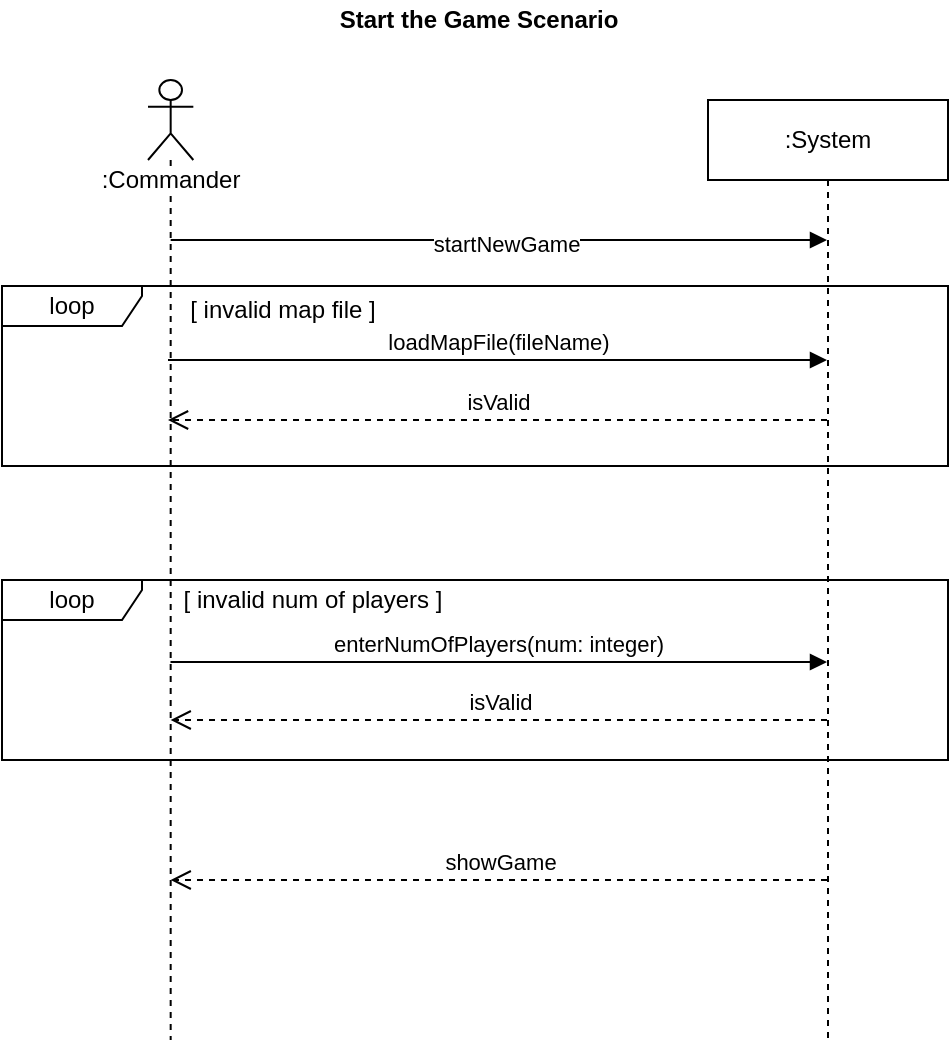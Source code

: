 <mxfile version="18.1.1" type="github" pages="2">
  <diagram id="kgpKYQtTHZ0yAKxKKP6v" name="Start_the_Game">
    <mxGraphModel dx="697" dy="902" grid="1" gridSize="10" guides="1" tooltips="1" connect="1" arrows="1" fold="1" page="1" pageScale="1" pageWidth="850" pageHeight="1100" math="0" shadow="0">
      <root>
        <mxCell id="0" />
        <mxCell id="1" parent="0" />
        <mxCell id="jZU1QylxXE7mo_XxP9E7-12" value="loop" style="shape=umlFrame;whiteSpace=wrap;html=1;labelBackgroundColor=#FFFFFF;width=70;height=20;" vertex="1" parent="1">
          <mxGeometry x="37" y="263" width="473" height="90" as="geometry" />
        </mxCell>
        <mxCell id="jZU1QylxXE7mo_XxP9E7-3" value="&lt;span style=&quot;background-color: rgb(255, 255, 255);&quot;&gt;:Commander&lt;/span&gt;" style="shape=umlLifeline;participant=umlActor;perimeter=lifelinePerimeter;whiteSpace=wrap;html=1;container=1;collapsible=0;recursiveResize=0;verticalAlign=top;spacingTop=36;outlineConnect=0;" vertex="1" parent="1">
          <mxGeometry x="110" y="160" width="22.67" height="480" as="geometry" />
        </mxCell>
        <mxCell id="jZU1QylxXE7mo_XxP9E7-4" value=":System" style="shape=umlLifeline;perimeter=lifelinePerimeter;whiteSpace=wrap;html=1;container=1;collapsible=0;recursiveResize=0;outlineConnect=0;labelBackgroundColor=#FFFFFF;" vertex="1" parent="1">
          <mxGeometry x="390" y="170" width="120" height="470" as="geometry" />
        </mxCell>
        <mxCell id="jZU1QylxXE7mo_XxP9E7-5" value="Start the Game Scenario" style="text;html=1;resizable=0;autosize=1;align=center;verticalAlign=middle;points=[];fillColor=none;strokeColor=none;rounded=0;labelBackgroundColor=#FFFFFF;fontStyle=1" vertex="1" parent="1">
          <mxGeometry x="200" y="120" width="150" height="20" as="geometry" />
        </mxCell>
        <mxCell id="jZU1QylxXE7mo_XxP9E7-6" value="" style="html=1;verticalAlign=bottom;labelBackgroundColor=none;endArrow=block;endFill=1;rounded=0;" edge="1" parent="1" source="jZU1QylxXE7mo_XxP9E7-3" target="jZU1QylxXE7mo_XxP9E7-4">
          <mxGeometry width="160" relative="1" as="geometry">
            <mxPoint x="160" y="290" as="sourcePoint" />
            <mxPoint x="320" y="290" as="targetPoint" />
            <Array as="points">
              <mxPoint x="330" y="240" />
            </Array>
          </mxGeometry>
        </mxCell>
        <mxCell id="jZU1QylxXE7mo_XxP9E7-7" value="startNewGame" style="edgeLabel;html=1;align=center;verticalAlign=middle;resizable=0;points=[];" vertex="1" connectable="0" parent="jZU1QylxXE7mo_XxP9E7-6">
          <mxGeometry x="0.02" y="-2" relative="1" as="geometry">
            <mxPoint as="offset" />
          </mxGeometry>
        </mxCell>
        <mxCell id="jZU1QylxXE7mo_XxP9E7-16" value="loadMapFile(fileName)" style="html=1;verticalAlign=bottom;endArrow=block;rounded=0;" edge="1" target="jZU1QylxXE7mo_XxP9E7-4" parent="1">
          <mxGeometry relative="1" as="geometry">
            <mxPoint x="120" y="300" as="sourcePoint" />
            <mxPoint x="439.5" y="300" as="targetPoint" />
          </mxGeometry>
        </mxCell>
        <mxCell id="jZU1QylxXE7mo_XxP9E7-17" value="isValid" style="html=1;verticalAlign=bottom;endArrow=open;dashed=1;endSize=8;rounded=0;" edge="1" source="jZU1QylxXE7mo_XxP9E7-4" parent="1">
          <mxGeometry relative="1" as="geometry">
            <mxPoint x="120" y="330" as="targetPoint" />
            <mxPoint x="439.5" y="330" as="sourcePoint" />
          </mxGeometry>
        </mxCell>
        <mxCell id="jZU1QylxXE7mo_XxP9E7-19" value="loop" style="shape=umlFrame;whiteSpace=wrap;html=1;labelBackgroundColor=#FFFFFF;width=70;height=20;" vertex="1" parent="1">
          <mxGeometry x="37" y="410" width="473" height="90" as="geometry" />
        </mxCell>
        <mxCell id="jZU1QylxXE7mo_XxP9E7-18" value="[ invalid map file ]" style="text;html=1;resizable=0;autosize=1;align=center;verticalAlign=middle;points=[];fillColor=none;strokeColor=none;rounded=0;labelBackgroundColor=#FFFFFF;" vertex="1" parent="1">
          <mxGeometry x="122" y="265" width="110" height="20" as="geometry" />
        </mxCell>
        <mxCell id="jZU1QylxXE7mo_XxP9E7-20" value="[ invalid num of players ]" style="text;html=1;resizable=0;autosize=1;align=center;verticalAlign=middle;points=[];fillColor=none;strokeColor=none;rounded=0;labelBackgroundColor=#FFFFFF;" vertex="1" parent="1">
          <mxGeometry x="122" y="410" width="140" height="20" as="geometry" />
        </mxCell>
        <mxCell id="jZU1QylxXE7mo_XxP9E7-22" value="enterNumOfPlayers(num: integer)" style="html=1;verticalAlign=bottom;endArrow=block;rounded=0;" edge="1" parent="1">
          <mxGeometry relative="1" as="geometry">
            <mxPoint x="121.247" y="451" as="sourcePoint" />
            <mxPoint x="449.5" y="451" as="targetPoint" />
            <Array as="points">
              <mxPoint x="230" y="451" />
            </Array>
          </mxGeometry>
        </mxCell>
        <mxCell id="jZU1QylxXE7mo_XxP9E7-23" value="isValid" style="html=1;verticalAlign=bottom;endArrow=open;dashed=1;endSize=8;rounded=0;" edge="1" source="jZU1QylxXE7mo_XxP9E7-4" parent="1" target="jZU1QylxXE7mo_XxP9E7-3">
          <mxGeometry relative="1" as="geometry">
            <mxPoint x="210" y="616" as="targetPoint" />
            <mxPoint x="280" y="616.0" as="sourcePoint" />
            <Array as="points">
              <mxPoint x="290" y="480" />
            </Array>
          </mxGeometry>
        </mxCell>
        <mxCell id="jZU1QylxXE7mo_XxP9E7-24" value="showGame" style="html=1;verticalAlign=bottom;endArrow=open;dashed=1;endSize=8;rounded=0;" edge="1" parent="1" source="jZU1QylxXE7mo_XxP9E7-4" target="jZU1QylxXE7mo_XxP9E7-3">
          <mxGeometry relative="1" as="geometry">
            <mxPoint x="320" y="440" as="sourcePoint" />
            <mxPoint x="240" y="440" as="targetPoint" />
            <Array as="points">
              <mxPoint x="290" y="560" />
            </Array>
          </mxGeometry>
        </mxCell>
      </root>
    </mxGraphModel>
  </diagram>
  <diagram id="eCASQe-fDAXFaNPto9nG" name="Proceed_a_Turn">
    <mxGraphModel dx="673" dy="872" grid="1" gridSize="10" guides="1" tooltips="1" connect="1" arrows="1" fold="1" page="1" pageScale="1" pageWidth="827" pageHeight="1169" math="0" shadow="0">
      <root>
        <mxCell id="0" />
        <mxCell id="1" parent="0" />
        <mxCell id="7WkhbL4ykhHUe4-XgXFN-2" value="&lt;span style=&quot;background-color: rgb(255, 255, 255);&quot;&gt;:Player&lt;/span&gt;" style="shape=umlLifeline;participant=umlActor;perimeter=lifelinePerimeter;whiteSpace=wrap;html=1;container=1;collapsible=0;recursiveResize=0;verticalAlign=top;spacingTop=36;outlineConnect=0;" vertex="1" parent="1">
          <mxGeometry x="113" y="105" width="22.67" height="615" as="geometry" />
        </mxCell>
        <mxCell id="7WkhbL4ykhHUe4-XgXFN-3" value=":System" style="shape=umlLifeline;perimeter=lifelinePerimeter;whiteSpace=wrap;html=1;container=1;collapsible=0;recursiveResize=0;outlineConnect=0;labelBackgroundColor=#FFFFFF;" vertex="1" parent="1">
          <mxGeometry x="393" y="115" width="120" height="605" as="geometry" />
        </mxCell>
        <mxCell id="7WkhbL4ykhHUe4-XgXFN-4" value="Proceed a Turn Scenario" style="text;html=1;resizable=0;autosize=1;align=center;verticalAlign=middle;points=[];fillColor=none;strokeColor=none;rounded=0;labelBackgroundColor=#FFFFFF;fontStyle=1" vertex="1" parent="1">
          <mxGeometry x="198" y="65" width="160" height="20" as="geometry" />
        </mxCell>
        <mxCell id="7WkhbL4ykhHUe4-XgXFN-7" value="proceedTurn(turnType)" style="html=1;verticalAlign=bottom;endArrow=block;rounded=0;" edge="1" parent="1">
          <mxGeometry relative="1" as="geometry">
            <mxPoint x="123.0" y="200" as="sourcePoint" />
            <mxPoint x="452.5" y="200" as="targetPoint" />
          </mxGeometry>
        </mxCell>
        <mxCell id="7WkhbL4ykhHUe4-XgXFN-14" value="passTurn" style="html=1;verticalAlign=bottom;endArrow=open;dashed=1;endSize=8;rounded=0;" edge="1" parent="1">
          <mxGeometry relative="1" as="geometry">
            <mxPoint x="452.5" y="670" as="sourcePoint" />
            <mxPoint x="124.168" y="670" as="targetPoint" />
            <Array as="points">
              <mxPoint x="290" y="670" />
            </Array>
          </mxGeometry>
        </mxCell>
        <mxCell id="7WkhbL4ykhHUe4-XgXFN-15" value="alt" style="shape=umlFrame;tabWidth=110;tabHeight=30;tabPosition=left;html=1;boundedLbl=1;labelInHeader=1;width=70;height=27;labelBackgroundColor=#FFFFFF;" vertex="1" parent="1">
          <mxGeometry x="23" y="223" width="537" height="407" as="geometry" />
        </mxCell>
        <mxCell id="7WkhbL4ykhHUe4-XgXFN-16" value="[turnType == stay]" style="text;labelBackgroundColor=#FFFFFF;" vertex="1" parent="7WkhbL4ykhHUe4-XgXFN-15">
          <mxGeometry width="100" height="20" relative="1" as="geometry">
            <mxPoint x="100" as="offset" />
          </mxGeometry>
        </mxCell>
        <mxCell id="7WkhbL4ykhHUe4-XgXFN-18" value="[turnType == move]" style="endArrow=none;startArrow=none;endFill=0;startFill=0;endSize=8;html=1;verticalAlign=bottom;dashed=1;labelBackgroundColor=none;dashPattern=10 10;rounded=0;exitX=-0.001;exitY=0.454;exitDx=0;exitDy=0;exitPerimeter=0;entryX=1;entryY=0.189;entryDx=0;entryDy=0;entryPerimeter=0;" edge="1" parent="7WkhbL4ykhHUe4-XgXFN-15" target="7WkhbL4ykhHUe4-XgXFN-15">
          <mxGeometry x="-0.426" y="-18" width="160" relative="1" as="geometry">
            <mxPoint x="1.066e-14" y="81.309" as="sourcePoint" />
            <mxPoint x="510.0" y="77.001" as="targetPoint" />
            <mxPoint as="offset" />
          </mxGeometry>
        </mxCell>
        <mxCell id="7WkhbL4ykhHUe4-XgXFN-26" value="loop" style="shape=umlFrame;tabWidth=110;tabHeight=30;tabPosition=left;html=1;boundedLbl=1;labelInHeader=1;width=70;height=27;labelBackgroundColor=#FFFFFF;" vertex="1" parent="7WkhbL4ykhHUe4-XgXFN-15">
          <mxGeometry x="32" y="177.0" width="473" height="112.318" as="geometry" />
        </mxCell>
        <mxCell id="7WkhbL4ykhHUe4-XgXFN-27" value="[ dest is invalid ]" style="text;labelBackgroundColor=#FFFFFF;" vertex="1" parent="7WkhbL4ykhHUe4-XgXFN-26">
          <mxGeometry width="100" height="20" relative="1" as="geometry">
            <mxPoint x="100" as="offset" />
          </mxGeometry>
        </mxCell>
        <mxCell id="bfKFnVwhQkuli8sT2JID-5" value="dest" style="html=1;verticalAlign=bottom;endArrow=open;dashed=1;endSize=8;rounded=0;" edge="1" parent="7WkhbL4ykhHUe4-XgXFN-26">
          <mxGeometry relative="1" as="geometry">
            <mxPoint x="396.5" y="85.949" as="sourcePoint" />
            <mxPoint x="68.168" y="85.949" as="targetPoint" />
            <Array as="points">
              <mxPoint x="244" y="85.949" />
            </Array>
          </mxGeometry>
        </mxCell>
        <mxCell id="bfKFnVwhQkuli8sT2JID-6" value="movePiece(dest)" style="html=1;verticalAlign=bottom;endArrow=block;rounded=0;" edge="1" parent="7WkhbL4ykhHUe4-XgXFN-15">
          <mxGeometry relative="1" as="geometry">
            <mxPoint x="101.168" y="327" as="sourcePoint" />
            <mxPoint x="429.5" y="327" as="targetPoint" />
            <Array as="points">
              <mxPoint x="267" y="327" />
            </Array>
          </mxGeometry>
        </mxCell>
        <mxCell id="bfKFnVwhQkuli8sT2JID-7" value="showChanges" style="html=1;verticalAlign=bottom;endArrow=open;dashed=1;endSize=8;rounded=0;" edge="1" parent="7WkhbL4ykhHUe4-XgXFN-15">
          <mxGeometry relative="1" as="geometry">
            <mxPoint x="429.5" y="367" as="sourcePoint" />
            <mxPoint x="101.168" y="367" as="targetPoint" />
            <Array as="points">
              <mxPoint x="277" y="367" />
            </Array>
          </mxGeometry>
        </mxCell>
        <mxCell id="7WkhbL4ykhHUe4-XgXFN-19" value="reducePenaltyCard" style="html=1;verticalAlign=bottom;endArrow=block;rounded=0;" edge="1" parent="1">
          <mxGeometry relative="1" as="geometry">
            <mxPoint x="124.168" y="271" as="sourcePoint" />
            <mxPoint x="452.5" y="271" as="targetPoint" />
            <Array as="points">
              <mxPoint x="290" y="271" />
            </Array>
          </mxGeometry>
        </mxCell>
        <mxCell id="7WkhbL4ykhHUe4-XgXFN-21" value="rollDice" style="html=1;verticalAlign=bottom;endArrow=block;rounded=0;" edge="1" parent="1">
          <mxGeometry relative="1" as="geometry">
            <mxPoint x="124.168" y="341" as="sourcePoint" />
            <mxPoint x="452.5" y="341" as="targetPoint" />
            <Array as="points">
              <mxPoint x="300" y="341" />
            </Array>
          </mxGeometry>
        </mxCell>
        <mxCell id="7WkhbL4ykhHUe4-XgXFN-22" value="diceResult" style="html=1;verticalAlign=bottom;endArrow=open;dashed=1;endSize=8;rounded=0;" edge="1" parent="1">
          <mxGeometry relative="1" as="geometry">
            <mxPoint x="452.5" y="371" as="sourcePoint" />
            <mxPoint x="124.168" y="371" as="targetPoint" />
            <Array as="points">
              <mxPoint x="300" y="371" />
            </Array>
          </mxGeometry>
        </mxCell>
        <mxCell id="bfKFnVwhQkuli8sT2JID-1" value="combineDirection(directions)" style="html=1;verticalAlign=bottom;endArrow=block;rounded=0;" edge="1" parent="1">
          <mxGeometry relative="1" as="geometry">
            <mxPoint x="124.168" y="454" as="sourcePoint" />
            <mxPoint x="452.5" y="454" as="targetPoint" />
            <Array as="points">
              <mxPoint x="290" y="454" />
            </Array>
          </mxGeometry>
        </mxCell>
      </root>
    </mxGraphModel>
  </diagram>
</mxfile>
